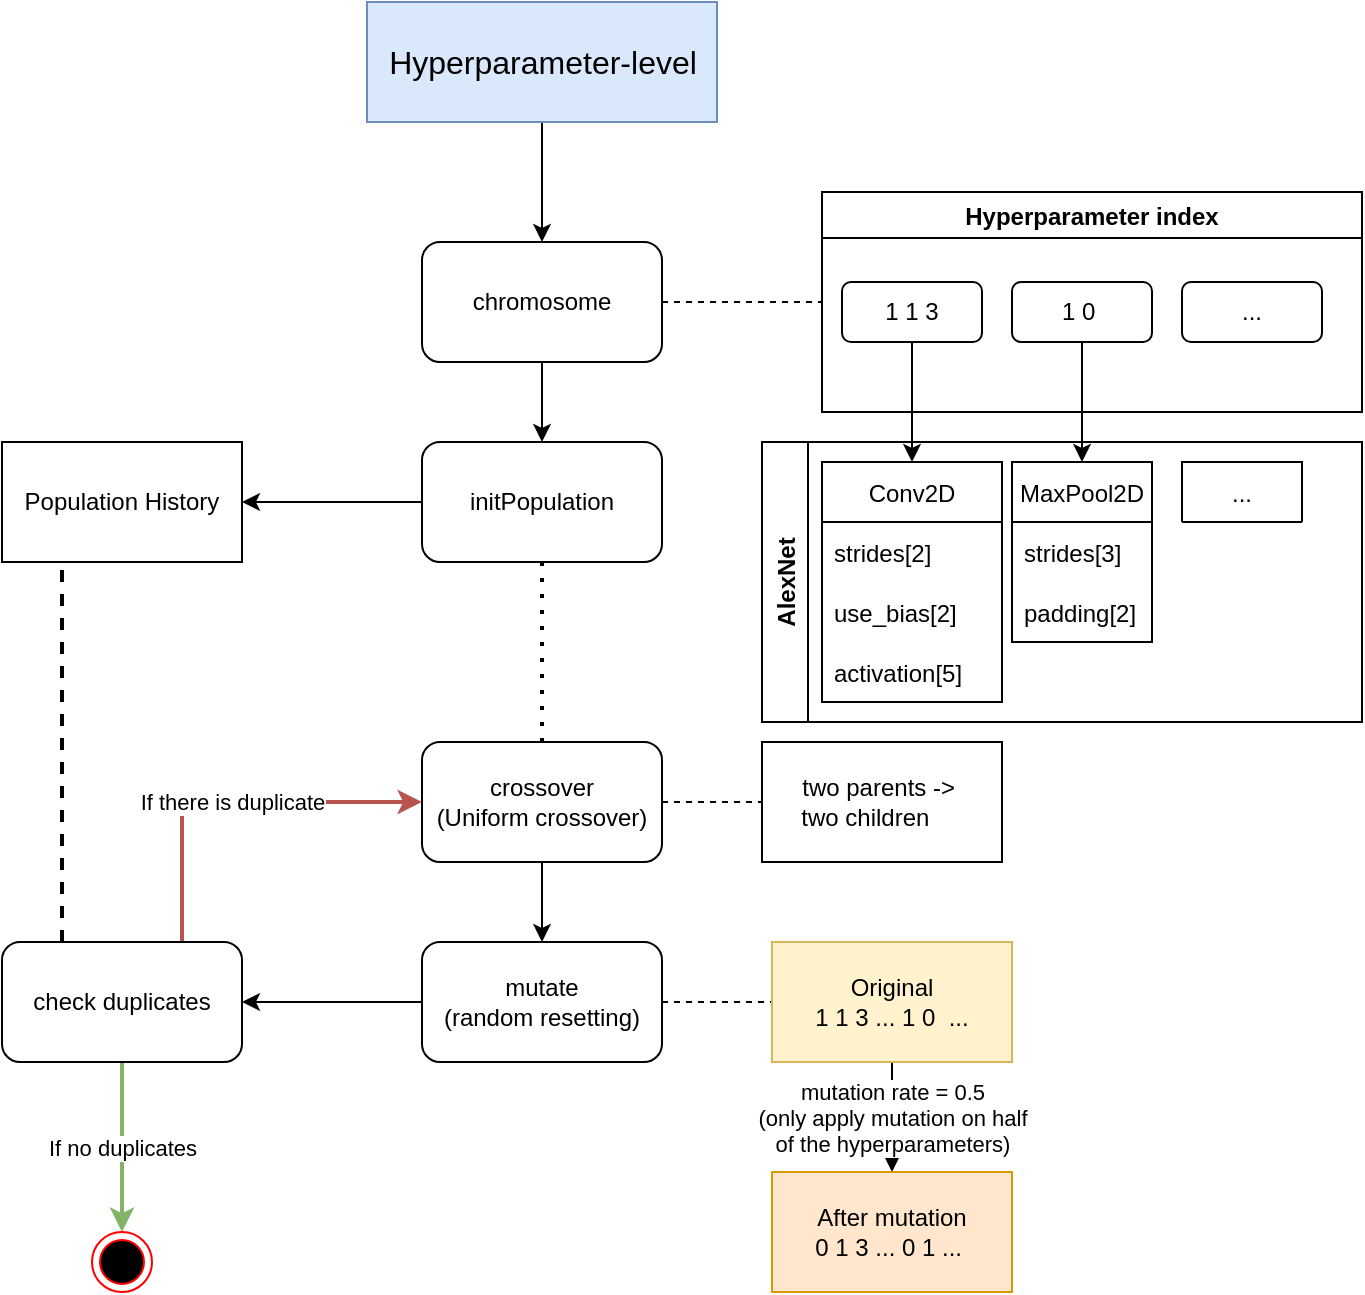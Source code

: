 <mxfile version="16.5.6" type="github">
  <diagram id="QcoNlvzZdOJHn5m3_Gcg" name="Page-1">
    <mxGraphModel dx="772" dy="721" grid="1" gridSize="10" guides="1" tooltips="1" connect="1" arrows="1" fold="1" page="1" pageScale="1" pageWidth="827" pageHeight="1169" math="0" shadow="0">
      <root>
        <mxCell id="0" />
        <mxCell id="1" parent="0" />
        <mxCell id="WLsBAxwANJh_R0PL17Mm-3" style="edgeStyle=orthogonalEdgeStyle;rounded=0;orthogonalLoop=1;jettySize=auto;html=1;entryX=0.5;entryY=0;entryDx=0;entryDy=0;" parent="1" source="WLsBAxwANJh_R0PL17Mm-1" target="WLsBAxwANJh_R0PL17Mm-2" edge="1">
          <mxGeometry relative="1" as="geometry" />
        </mxCell>
        <mxCell id="WLsBAxwANJh_R0PL17Mm-1" value="Hyperparameter-level" style="rounded=0;whiteSpace=wrap;html=1;fontSize=16;fillColor=#dae8fc;strokeColor=#6c8ebf;" parent="1" vertex="1">
          <mxGeometry x="212.5" y="140" width="175" height="60" as="geometry" />
        </mxCell>
        <mxCell id="WLsBAxwANJh_R0PL17Mm-33" style="edgeStyle=orthogonalEdgeStyle;rounded=0;orthogonalLoop=1;jettySize=auto;html=1;" parent="1" source="WLsBAxwANJh_R0PL17Mm-2" target="WLsBAxwANJh_R0PL17Mm-32" edge="1">
          <mxGeometry relative="1" as="geometry" />
        </mxCell>
        <mxCell id="WLsBAxwANJh_R0PL17Mm-2" value="chromosome" style="rounded=1;whiteSpace=wrap;html=1;" parent="1" vertex="1">
          <mxGeometry x="240" y="260" width="120" height="60" as="geometry" />
        </mxCell>
        <mxCell id="WLsBAxwANJh_R0PL17Mm-4" value="" style="endArrow=none;dashed=1;html=1;rounded=0;exitX=1;exitY=0.5;exitDx=0;exitDy=0;entryX=0;entryY=0.5;entryDx=0;entryDy=0;" parent="1" source="WLsBAxwANJh_R0PL17Mm-2" target="WLsBAxwANJh_R0PL17Mm-29" edge="1">
          <mxGeometry width="50" height="50" relative="1" as="geometry">
            <mxPoint x="450" y="260" as="sourcePoint" />
            <mxPoint x="440" y="290" as="targetPoint" />
          </mxGeometry>
        </mxCell>
        <mxCell id="WLsBAxwANJh_R0PL17Mm-26" style="edgeStyle=orthogonalEdgeStyle;rounded=0;orthogonalLoop=1;jettySize=auto;html=1;exitX=0.5;exitY=1;exitDx=0;exitDy=0;" parent="1" source="WLsBAxwANJh_R0PL17Mm-6" target="WLsBAxwANJh_R0PL17Mm-14" edge="1">
          <mxGeometry relative="1" as="geometry" />
        </mxCell>
        <mxCell id="WLsBAxwANJh_R0PL17Mm-27" style="edgeStyle=orthogonalEdgeStyle;rounded=0;orthogonalLoop=1;jettySize=auto;html=1;exitX=0.5;exitY=1;exitDx=0;exitDy=0;entryX=0.5;entryY=0;entryDx=0;entryDy=0;" parent="1" source="WLsBAxwANJh_R0PL17Mm-7" target="WLsBAxwANJh_R0PL17Mm-18" edge="1">
          <mxGeometry relative="1" as="geometry" />
        </mxCell>
        <mxCell id="WLsBAxwANJh_R0PL17Mm-12" value="AlexNet" style="swimlane;horizontal=0;" parent="1" vertex="1">
          <mxGeometry x="410" y="360" width="300" height="140" as="geometry" />
        </mxCell>
        <mxCell id="WLsBAxwANJh_R0PL17Mm-14" value="Conv2D" style="swimlane;fontStyle=0;childLayout=stackLayout;horizontal=1;startSize=30;horizontalStack=0;resizeParent=1;resizeParentMax=0;resizeLast=0;collapsible=1;marginBottom=0;" parent="WLsBAxwANJh_R0PL17Mm-12" vertex="1">
          <mxGeometry x="30" y="10" width="90" height="120" as="geometry" />
        </mxCell>
        <mxCell id="WLsBAxwANJh_R0PL17Mm-15" value="strides[2]" style="text;strokeColor=none;fillColor=none;align=left;verticalAlign=middle;spacingLeft=4;spacingRight=4;overflow=hidden;points=[[0,0.5],[1,0.5]];portConstraint=eastwest;rotatable=0;" parent="WLsBAxwANJh_R0PL17Mm-14" vertex="1">
          <mxGeometry y="30" width="90" height="30" as="geometry" />
        </mxCell>
        <mxCell id="WLsBAxwANJh_R0PL17Mm-16" value="use_bias[2]" style="text;strokeColor=none;fillColor=none;align=left;verticalAlign=middle;spacingLeft=4;spacingRight=4;overflow=hidden;points=[[0,0.5],[1,0.5]];portConstraint=eastwest;rotatable=0;" parent="WLsBAxwANJh_R0PL17Mm-14" vertex="1">
          <mxGeometry y="60" width="90" height="30" as="geometry" />
        </mxCell>
        <mxCell id="WLsBAxwANJh_R0PL17Mm-17" value="activation[5]" style="text;strokeColor=none;fillColor=none;align=left;verticalAlign=middle;spacingLeft=4;spacingRight=4;overflow=hidden;points=[[0,0.5],[1,0.5]];portConstraint=eastwest;rotatable=0;" parent="WLsBAxwANJh_R0PL17Mm-14" vertex="1">
          <mxGeometry y="90" width="90" height="30" as="geometry" />
        </mxCell>
        <mxCell id="WLsBAxwANJh_R0PL17Mm-18" value="MaxPool2D" style="swimlane;fontStyle=0;childLayout=stackLayout;horizontal=1;startSize=30;horizontalStack=0;resizeParent=1;resizeParentMax=0;resizeLast=0;collapsible=1;marginBottom=0;" parent="WLsBAxwANJh_R0PL17Mm-12" vertex="1">
          <mxGeometry x="125" y="10" width="70" height="90" as="geometry" />
        </mxCell>
        <mxCell id="WLsBAxwANJh_R0PL17Mm-19" value="strides[3]" style="text;strokeColor=none;fillColor=none;align=left;verticalAlign=middle;spacingLeft=4;spacingRight=4;overflow=hidden;points=[[0,0.5],[1,0.5]];portConstraint=eastwest;rotatable=0;" parent="WLsBAxwANJh_R0PL17Mm-18" vertex="1">
          <mxGeometry y="30" width="70" height="30" as="geometry" />
        </mxCell>
        <mxCell id="WLsBAxwANJh_R0PL17Mm-20" value="padding[2]" style="text;strokeColor=none;fillColor=none;align=left;verticalAlign=middle;spacingLeft=4;spacingRight=4;overflow=hidden;points=[[0,0.5],[1,0.5]];portConstraint=eastwest;rotatable=0;" parent="WLsBAxwANJh_R0PL17Mm-18" vertex="1">
          <mxGeometry y="60" width="70" height="30" as="geometry" />
        </mxCell>
        <mxCell id="WLsBAxwANJh_R0PL17Mm-22" value="..." style="swimlane;fontStyle=0;childLayout=stackLayout;horizontal=1;startSize=30;horizontalStack=0;resizeParent=1;resizeParentMax=0;resizeLast=0;collapsible=1;marginBottom=0;" parent="WLsBAxwANJh_R0PL17Mm-12" vertex="1" collapsed="1">
          <mxGeometry x="210" y="10" width="60" height="30" as="geometry">
            <mxRectangle x="210" y="10" width="70" height="60" as="alternateBounds" />
          </mxGeometry>
        </mxCell>
        <mxCell id="WLsBAxwANJh_R0PL17Mm-29" value="Hyperparameter index" style="swimlane;" parent="1" vertex="1">
          <mxGeometry x="440" y="235" width="270" height="110" as="geometry" />
        </mxCell>
        <mxCell id="WLsBAxwANJh_R0PL17Mm-6" value="1 1 3" style="rounded=1;whiteSpace=wrap;html=1;" parent="WLsBAxwANJh_R0PL17Mm-29" vertex="1">
          <mxGeometry x="10" y="45" width="70" height="30" as="geometry" />
        </mxCell>
        <mxCell id="WLsBAxwANJh_R0PL17Mm-7" value="1 0&amp;nbsp;" style="rounded=1;whiteSpace=wrap;html=1;" parent="WLsBAxwANJh_R0PL17Mm-29" vertex="1">
          <mxGeometry x="95" y="45" width="70" height="30" as="geometry" />
        </mxCell>
        <mxCell id="WLsBAxwANJh_R0PL17Mm-8" value="..." style="rounded=1;whiteSpace=wrap;html=1;" parent="WLsBAxwANJh_R0PL17Mm-29" vertex="1">
          <mxGeometry x="180" y="45" width="70" height="30" as="geometry" />
        </mxCell>
        <mxCell id="WLsBAxwANJh_R0PL17Mm-34" style="edgeStyle=orthogonalEdgeStyle;rounded=0;orthogonalLoop=1;jettySize=auto;html=1;" parent="1" source="WLsBAxwANJh_R0PL17Mm-32" target="WLsBAxwANJh_R0PL17Mm-35" edge="1">
          <mxGeometry relative="1" as="geometry">
            <mxPoint x="190" y="390" as="targetPoint" />
          </mxGeometry>
        </mxCell>
        <mxCell id="WLsBAxwANJh_R0PL17Mm-32" value="initPopulation" style="rounded=1;whiteSpace=wrap;html=1;" parent="1" vertex="1">
          <mxGeometry x="240" y="360" width="120" height="60" as="geometry" />
        </mxCell>
        <mxCell id="WLsBAxwANJh_R0PL17Mm-35" value="Population History" style="rounded=0;whiteSpace=wrap;html=1;" parent="1" vertex="1">
          <mxGeometry x="30" y="360" width="120" height="60" as="geometry" />
        </mxCell>
        <mxCell id="WLsBAxwANJh_R0PL17Mm-36" value="" style="endArrow=none;dashed=1;html=1;dashPattern=1 3;strokeWidth=2;rounded=0;entryX=0.5;entryY=1;entryDx=0;entryDy=0;exitX=0.5;exitY=0;exitDx=0;exitDy=0;" parent="1" source="WLsBAxwANJh_R0PL17Mm-37" target="WLsBAxwANJh_R0PL17Mm-32" edge="1">
          <mxGeometry width="50" height="50" relative="1" as="geometry">
            <mxPoint x="290" y="480" as="sourcePoint" />
            <mxPoint x="330" y="470" as="targetPoint" />
          </mxGeometry>
        </mxCell>
        <mxCell id="WLsBAxwANJh_R0PL17Mm-39" style="edgeStyle=orthogonalEdgeStyle;rounded=0;orthogonalLoop=1;jettySize=auto;html=1;" parent="1" source="WLsBAxwANJh_R0PL17Mm-37" target="WLsBAxwANJh_R0PL17Mm-38" edge="1">
          <mxGeometry relative="1" as="geometry" />
        </mxCell>
        <mxCell id="rTqF3BOKp0OAgKnrvoar-5" style="edgeStyle=orthogonalEdgeStyle;rounded=0;orthogonalLoop=1;jettySize=auto;html=1;dashed=1;endArrow=none;endFill=0;" edge="1" parent="1" source="WLsBAxwANJh_R0PL17Mm-37">
          <mxGeometry relative="1" as="geometry">
            <mxPoint x="410" y="540" as="targetPoint" />
          </mxGeometry>
        </mxCell>
        <mxCell id="WLsBAxwANJh_R0PL17Mm-37" value="crossover&lt;br&gt;(Uniform crossover)" style="rounded=1;whiteSpace=wrap;html=1;" parent="1" vertex="1">
          <mxGeometry x="240" y="510" width="120" height="60" as="geometry" />
        </mxCell>
        <mxCell id="WLsBAxwANJh_R0PL17Mm-43" style="edgeStyle=orthogonalEdgeStyle;rounded=0;orthogonalLoop=1;jettySize=auto;html=1;entryX=1;entryY=0.5;entryDx=0;entryDy=0;" parent="1" source="WLsBAxwANJh_R0PL17Mm-38" target="WLsBAxwANJh_R0PL17Mm-40" edge="1">
          <mxGeometry relative="1" as="geometry" />
        </mxCell>
        <mxCell id="rTqF3BOKp0OAgKnrvoar-4" style="edgeStyle=orthogonalEdgeStyle;rounded=0;orthogonalLoop=1;jettySize=auto;html=1;entryX=0;entryY=0.5;entryDx=0;entryDy=0;dashed=1;endArrow=none;endFill=0;" edge="1" parent="1" source="WLsBAxwANJh_R0PL17Mm-38" target="rTqF3BOKp0OAgKnrvoar-1">
          <mxGeometry relative="1" as="geometry" />
        </mxCell>
        <mxCell id="WLsBAxwANJh_R0PL17Mm-38" value="mutate&lt;br&gt;(random resetting)" style="rounded=1;whiteSpace=wrap;html=1;" parent="1" vertex="1">
          <mxGeometry x="240" y="610" width="120" height="60" as="geometry" />
        </mxCell>
        <mxCell id="WLsBAxwANJh_R0PL17Mm-44" value="If no duplicates" style="edgeStyle=orthogonalEdgeStyle;rounded=0;orthogonalLoop=1;jettySize=auto;html=1;fillColor=#d5e8d4;strokeColor=#82b366;strokeWidth=2;" parent="1" source="WLsBAxwANJh_R0PL17Mm-40" target="WLsBAxwANJh_R0PL17Mm-47" edge="1">
          <mxGeometry relative="1" as="geometry">
            <mxPoint x="90" y="770" as="targetPoint" />
          </mxGeometry>
        </mxCell>
        <mxCell id="WLsBAxwANJh_R0PL17Mm-45" value="If there is duplicate" style="edgeStyle=orthogonalEdgeStyle;rounded=0;orthogonalLoop=1;jettySize=auto;html=1;exitX=0.75;exitY=0;exitDx=0;exitDy=0;entryX=0;entryY=0.5;entryDx=0;entryDy=0;fillColor=#f8cecc;strokeColor=#b85450;strokeWidth=2;" parent="1" source="WLsBAxwANJh_R0PL17Mm-40" target="WLsBAxwANJh_R0PL17Mm-37" edge="1">
          <mxGeometry relative="1" as="geometry" />
        </mxCell>
        <mxCell id="WLsBAxwANJh_R0PL17Mm-40" value="check duplicates" style="rounded=1;whiteSpace=wrap;html=1;" parent="1" vertex="1">
          <mxGeometry x="30" y="610" width="120" height="60" as="geometry" />
        </mxCell>
        <mxCell id="WLsBAxwANJh_R0PL17Mm-47" value="" style="ellipse;html=1;shape=endState;fillColor=#000000;strokeColor=#ff0000;" parent="1" vertex="1">
          <mxGeometry x="75" y="755.0" width="30" height="30" as="geometry" />
        </mxCell>
        <mxCell id="WLsBAxwANJh_R0PL17Mm-49" value="" style="endArrow=none;dashed=1;html=1;rounded=0;fontSize=16;strokeWidth=2;exitX=0.25;exitY=0;exitDx=0;exitDy=0;entryX=0.25;entryY=1;entryDx=0;entryDy=0;" parent="1" source="WLsBAxwANJh_R0PL17Mm-40" target="WLsBAxwANJh_R0PL17Mm-35" edge="1">
          <mxGeometry width="50" height="50" relative="1" as="geometry">
            <mxPoint x="50" y="600" as="sourcePoint" />
            <mxPoint x="80" y="460" as="targetPoint" />
          </mxGeometry>
        </mxCell>
        <mxCell id="rTqF3BOKp0OAgKnrvoar-3" value="mutation rate = 0.5&lt;br&gt;(only apply mutation on half&lt;br&gt;of the hyperparameters)" style="edgeStyle=orthogonalEdgeStyle;rounded=0;orthogonalLoop=1;jettySize=auto;html=1;" edge="1" parent="1" source="rTqF3BOKp0OAgKnrvoar-1" target="rTqF3BOKp0OAgKnrvoar-2">
          <mxGeometry relative="1" as="geometry" />
        </mxCell>
        <mxCell id="rTqF3BOKp0OAgKnrvoar-1" value="Original&lt;br&gt;1 1 3 ... 1 0 &amp;nbsp;..." style="rounded=0;whiteSpace=wrap;html=1;fillColor=#fff2cc;strokeColor=#d6b656;" vertex="1" parent="1">
          <mxGeometry x="415" y="610" width="120" height="60" as="geometry" />
        </mxCell>
        <mxCell id="rTqF3BOKp0OAgKnrvoar-2" value="After mutation&lt;br&gt;0 1 3 ... 0 1 ...&amp;nbsp;" style="rounded=0;whiteSpace=wrap;html=1;fillColor=#ffe6cc;strokeColor=#d79b00;" vertex="1" parent="1">
          <mxGeometry x="415" y="725" width="120" height="60" as="geometry" />
        </mxCell>
        <mxCell id="rTqF3BOKp0OAgKnrvoar-7" value="two parents -&amp;gt;&amp;nbsp;&lt;br&gt;two children &amp;nbsp; &amp;nbsp;&amp;nbsp;" style="rounded=0;whiteSpace=wrap;html=1;" vertex="1" parent="1">
          <mxGeometry x="410" y="510" width="120" height="60" as="geometry" />
        </mxCell>
      </root>
    </mxGraphModel>
  </diagram>
</mxfile>
